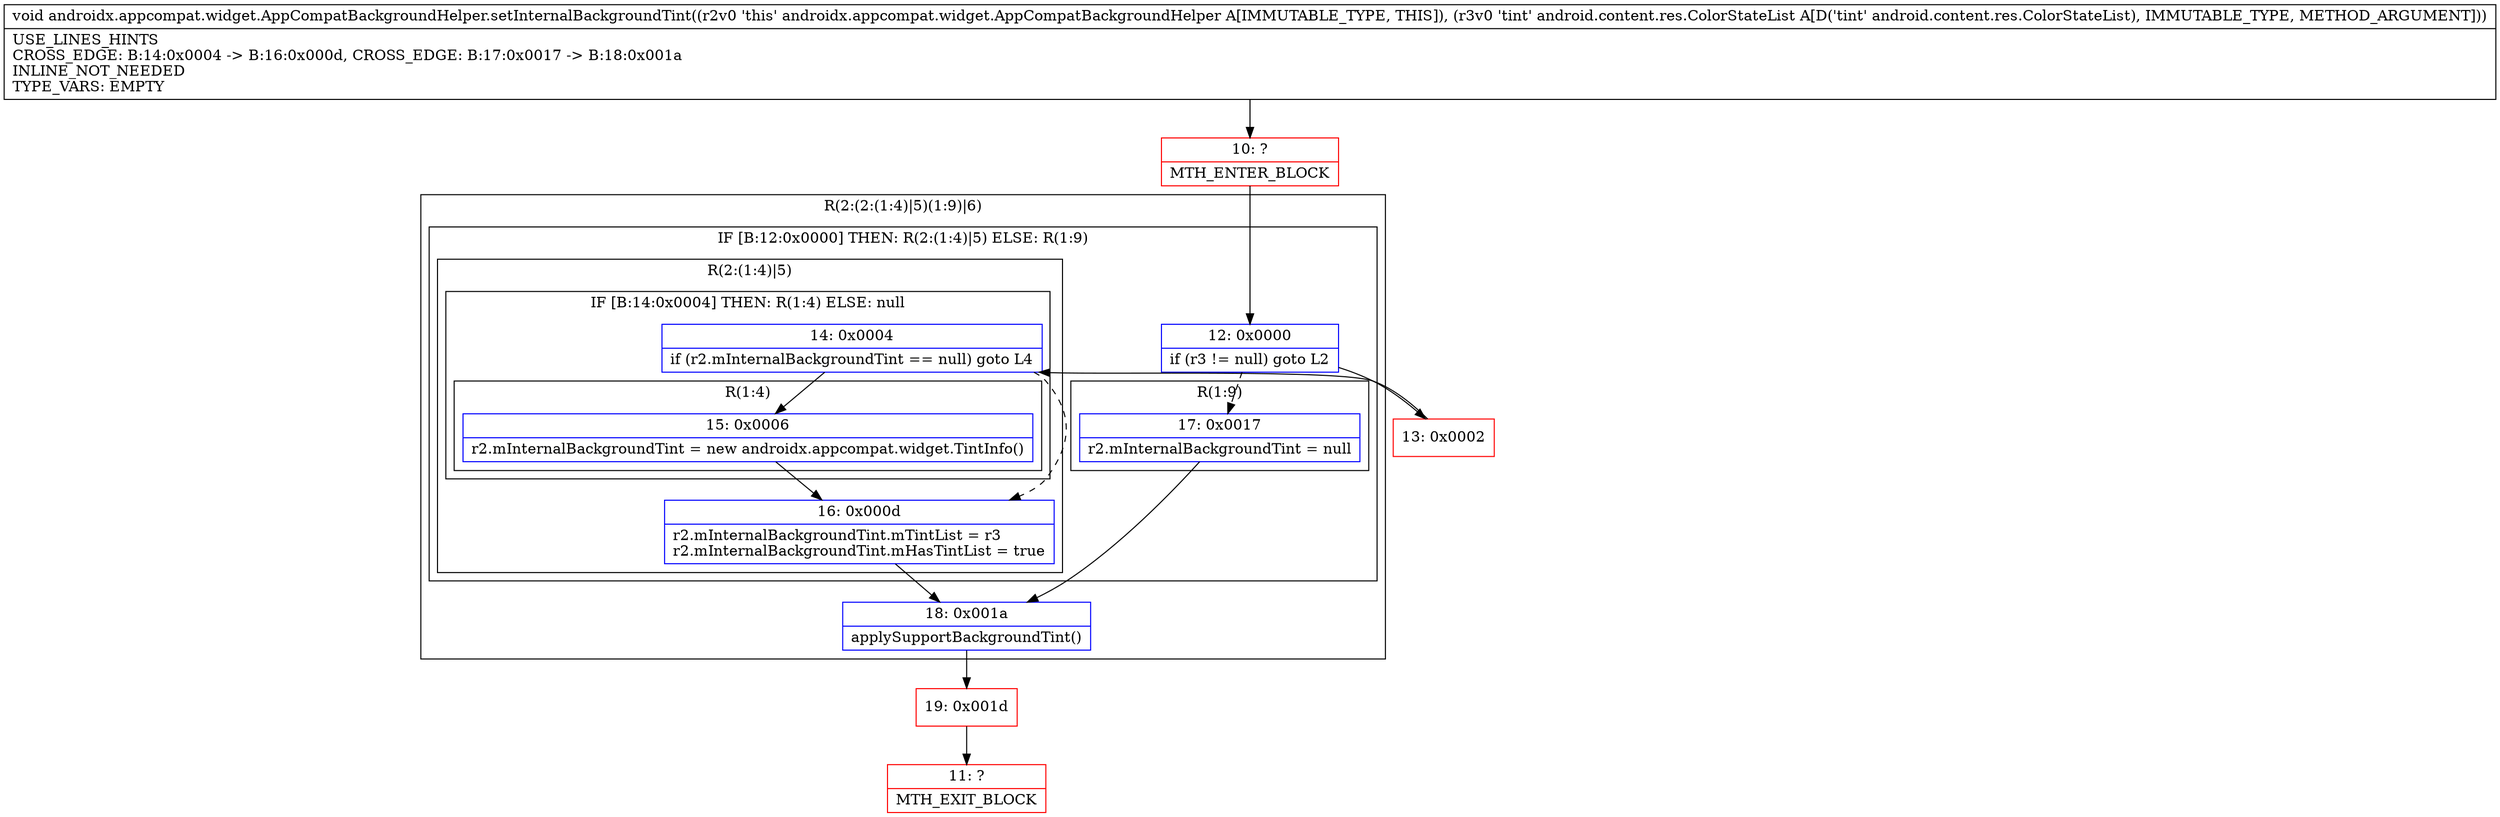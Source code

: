 digraph "CFG forandroidx.appcompat.widget.AppCompatBackgroundHelper.setInternalBackgroundTint(Landroid\/content\/res\/ColorStateList;)V" {
subgraph cluster_Region_718346041 {
label = "R(2:(2:(1:4)|5)(1:9)|6)";
node [shape=record,color=blue];
subgraph cluster_IfRegion_1757269779 {
label = "IF [B:12:0x0000] THEN: R(2:(1:4)|5) ELSE: R(1:9)";
node [shape=record,color=blue];
Node_12 [shape=record,label="{12\:\ 0x0000|if (r3 != null) goto L2\l}"];
subgraph cluster_Region_393480387 {
label = "R(2:(1:4)|5)";
node [shape=record,color=blue];
subgraph cluster_IfRegion_1355790985 {
label = "IF [B:14:0x0004] THEN: R(1:4) ELSE: null";
node [shape=record,color=blue];
Node_14 [shape=record,label="{14\:\ 0x0004|if (r2.mInternalBackgroundTint == null) goto L4\l}"];
subgraph cluster_Region_1912936310 {
label = "R(1:4)";
node [shape=record,color=blue];
Node_15 [shape=record,label="{15\:\ 0x0006|r2.mInternalBackgroundTint = new androidx.appcompat.widget.TintInfo()\l}"];
}
}
Node_16 [shape=record,label="{16\:\ 0x000d|r2.mInternalBackgroundTint.mTintList = r3\lr2.mInternalBackgroundTint.mHasTintList = true\l}"];
}
subgraph cluster_Region_1950780274 {
label = "R(1:9)";
node [shape=record,color=blue];
Node_17 [shape=record,label="{17\:\ 0x0017|r2.mInternalBackgroundTint = null\l}"];
}
}
Node_18 [shape=record,label="{18\:\ 0x001a|applySupportBackgroundTint()\l}"];
}
Node_10 [shape=record,color=red,label="{10\:\ ?|MTH_ENTER_BLOCK\l}"];
Node_13 [shape=record,color=red,label="{13\:\ 0x0002}"];
Node_19 [shape=record,color=red,label="{19\:\ 0x001d}"];
Node_11 [shape=record,color=red,label="{11\:\ ?|MTH_EXIT_BLOCK\l}"];
MethodNode[shape=record,label="{void androidx.appcompat.widget.AppCompatBackgroundHelper.setInternalBackgroundTint((r2v0 'this' androidx.appcompat.widget.AppCompatBackgroundHelper A[IMMUTABLE_TYPE, THIS]), (r3v0 'tint' android.content.res.ColorStateList A[D('tint' android.content.res.ColorStateList), IMMUTABLE_TYPE, METHOD_ARGUMENT]))  | USE_LINES_HINTS\lCROSS_EDGE: B:14:0x0004 \-\> B:16:0x000d, CROSS_EDGE: B:17:0x0017 \-\> B:18:0x001a\lINLINE_NOT_NEEDED\lTYPE_VARS: EMPTY\l}"];
MethodNode -> Node_10;Node_12 -> Node_13;
Node_12 -> Node_17[style=dashed];
Node_14 -> Node_15;
Node_14 -> Node_16[style=dashed];
Node_15 -> Node_16;
Node_16 -> Node_18;
Node_17 -> Node_18;
Node_18 -> Node_19;
Node_10 -> Node_12;
Node_13 -> Node_14;
Node_19 -> Node_11;
}

